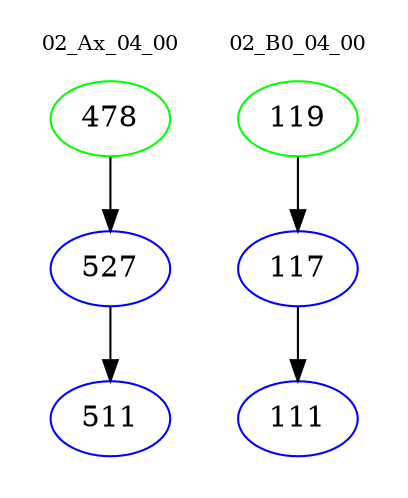 digraph{
subgraph cluster_0 {
color = white
label = "02_Ax_04_00";
fontsize=10;
T0_478 [label="478", color="green"]
T0_478 -> T0_527 [color="black"]
T0_527 [label="527", color="blue"]
T0_527 -> T0_511 [color="black"]
T0_511 [label="511", color="blue"]
}
subgraph cluster_1 {
color = white
label = "02_B0_04_00";
fontsize=10;
T1_119 [label="119", color="green"]
T1_119 -> T1_117 [color="black"]
T1_117 [label="117", color="blue"]
T1_117 -> T1_111 [color="black"]
T1_111 [label="111", color="blue"]
}
}
